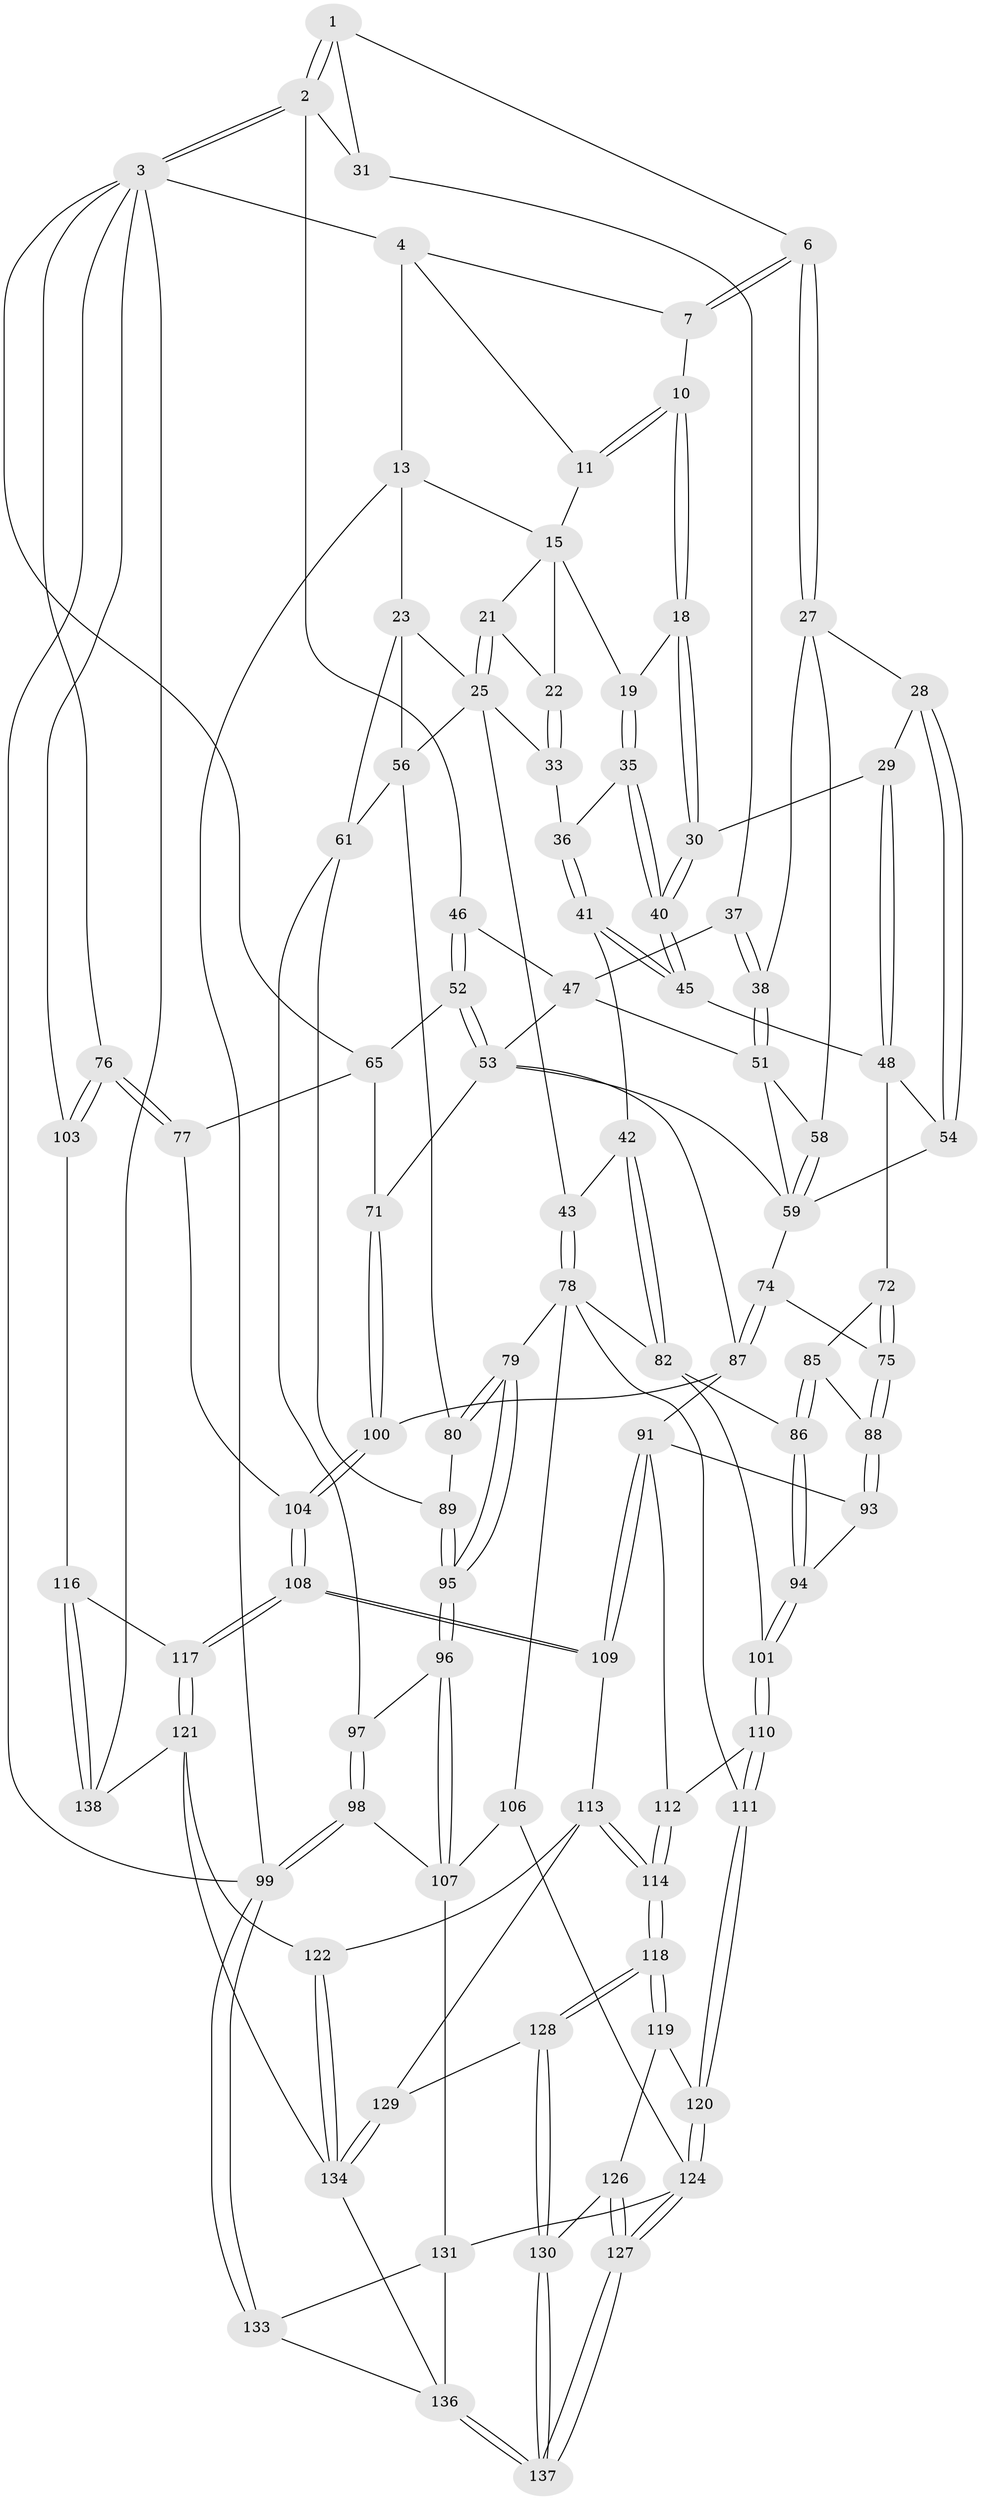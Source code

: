 // original degree distribution, {3: 0.014285714285714285, 6: 0.19285714285714287, 5: 0.5714285714285714, 4: 0.22142857142857142}
// Generated by graph-tools (version 1.1) at 2025/21/03/04/25 18:21:38]
// undirected, 98 vertices, 231 edges
graph export_dot {
graph [start="1"]
  node [color=gray90,style=filled];
  1 [pos="+0.7817529260050684+0.0048012545133056155",super="+5"];
  2 [pos="+1+0.2766680981647065",super="+32"];
  3 [pos="+1+0.2787087695067789",super="+64+102"];
  4 [pos="+0.707592470490815+0",super="+9+8"];
  6 [pos="+0.7033647444494451+0.32828108310287646"];
  7 [pos="+0.5696326998031301+0.11711297435285253"];
  10 [pos="+0.4911633241299933+0.22767827805429836"];
  11 [pos="+0.3255856386854166+0.191056752310845"];
  13 [pos="+0+0.22463249658276147",super="+14"];
  15 [pos="+0.324231478732001+0.20378390883001843",super="+16+20"];
  18 [pos="+0.48069223579433396+0.28434982867680636"];
  19 [pos="+0.4404828145539117+0.3105751447254162"];
  21 [pos="+0.2440454577639939+0.3149209200430401"];
  22 [pos="+0.29705240730800864+0.3146770753404369"];
  23 [pos="+0.1114760104788061+0.36587235913623306",super="+26+24"];
  25 [pos="+0.1976332326474938+0.38264966792396987",super="+34"];
  27 [pos="+0.7003256029291522+0.34105612447992384",super="+39"];
  28 [pos="+0.6662880148506513+0.3569700876757427"];
  29 [pos="+0.5503520773881612+0.35413825571558016"];
  30 [pos="+0.528920837825198+0.3373149584427373"];
  31 [pos="+0.923456507725023+0.27372661952855304"];
  33 [pos="+0.32172894240652317+0.34129259086184227"];
  35 [pos="+0.43021546861231813+0.32188597766726457"];
  36 [pos="+0.3253240217544953+0.34331119611576355"];
  37 [pos="+0.8275894538325892+0.38363212704330585"];
  38 [pos="+0.746549464299271+0.39224661786339443"];
  40 [pos="+0.42708534015043575+0.4573451096415279"];
  41 [pos="+0.35905447691656245+0.4624353209142258"];
  42 [pos="+0.3462632529076+0.4700823567029027"];
  43 [pos="+0.34516113090840594+0.470352120961385"];
  45 [pos="+0.4258363069695056+0.4649909648774035"];
  46 [pos="+0.9540738890600284+0.3731636732983159"];
  47 [pos="+0.8826492800121399+0.4136644246909787",super="+50"];
  48 [pos="+0.5251336889082687+0.4454733815609896",super="+49+55"];
  51 [pos="+0.8020167337629038+0.4634582010505456",super="+66"];
  52 [pos="+0.9197904539425124+0.48955377104960396"];
  53 [pos="+0.8508230834801598+0.4918598840487109",super="+68"];
  54 [pos="+0.6111803148762607+0.46543613743380824"];
  56 [pos="+0.21246153651409863+0.5116431878717825",super="+81"];
  58 [pos="+0.7071369864796951+0.4805516546086908"];
  59 [pos="+0.6923805745085133+0.512478670320704",super="+60+67"];
  61 [pos="+0.07778547506476022+0.5079805963053372",super="+62"];
  65 [pos="+0.9423306593728152+0.5039979768692976",super="+70"];
  71 [pos="+0.8547392052040249+0.6219053143843659"];
  72 [pos="+0.5775845964922619+0.5182404771659483",super="+73"];
  74 [pos="+0.636366380687195+0.5790858519409818"];
  75 [pos="+0.5777051369235705+0.5559999248724142"];
  76 [pos="+1+0.7055492941411917"];
  77 [pos="+1+0.709204476071157"];
  78 [pos="+0.24364631264652115+0.6242562217875505",super="+84"];
  79 [pos="+0.2407487681973153+0.6232312438483748"];
  80 [pos="+0.2190582466100209+0.5921272660197886"];
  82 [pos="+0.36187020744908+0.6227218893193127",super="+83"];
  85 [pos="+0.455977491609677+0.5656635987845188"];
  86 [pos="+0.4272366739414436+0.6052701120453863"];
  87 [pos="+0.6707620459723139+0.6371942186295408",super="+90"];
  88 [pos="+0.5432117138496222+0.5783086828748668"];
  89 [pos="+0.09195174480391222+0.584750159111671"];
  91 [pos="+0.6558042027656883+0.7129778945546343",super="+92"];
  93 [pos="+0.549928533916421+0.6986942519925448"];
  94 [pos="+0.4852438658613402+0.706471060032223"];
  95 [pos="+0.1266558723825038+0.701712403176029"];
  96 [pos="+0.1088584258863727+0.7235085653390962"];
  97 [pos="+0+0.5686168644829426"];
  98 [pos="+0+0.7640838522127268"];
  99 [pos="+0+1"];
  100 [pos="+0.8604060677554682+0.6366851355564797"];
  101 [pos="+0.4547937986559448+0.7406119812313011"];
  103 [pos="+1+0.7466097231310855"];
  104 [pos="+0.9270997642390593+0.7193460874049242"];
  106 [pos="+0.23153323114482668+0.8199999482148128"];
  107 [pos="+0.12011451217215033+0.81384407856229",super="+115"];
  108 [pos="+0.853674942944952+0.8007263356319022"];
  109 [pos="+0.7936545494890443+0.7905000914466763"];
  110 [pos="+0.43324209788460605+0.7829162861076704"];
  111 [pos="+0.4135760615323177+0.8054764337291006"];
  112 [pos="+0.5998341624798652+0.8061348223781027"];
  113 [pos="+0.71677246664903+0.8388879982519173",super="+123"];
  114 [pos="+0.5999505140677484+0.8366064504682803"];
  116 [pos="+0.9571026964134676+0.9111730570310906"];
  117 [pos="+0.8517188941597051+0.8606839829515941"];
  118 [pos="+0.5960641319924305+0.8507765603774721"];
  119 [pos="+0.4604725719249268+0.8452069244137119"];
  120 [pos="+0.41390410613003337+0.8076749781606107"];
  121 [pos="+0.8428592393864889+0.889661103492111",super="+139"];
  122 [pos="+0.7718002631414954+0.9091448351348204"];
  124 [pos="+0.3731910388748341+0.8898559047977812",super="+125"];
  126 [pos="+0.4696193031498902+0.8737796450434749"];
  127 [pos="+0.4964496440715879+1"];
  128 [pos="+0.5960831703078819+0.850974534638742"];
  129 [pos="+0.6628947575181273+0.9099058331695468"];
  130 [pos="+0.567497333180058+0.9035143642792416"];
  131 [pos="+0.24347261423278616+1",super="+132"];
  133 [pos="+0+1"];
  134 [pos="+0.6824866287777396+0.9652161450174928",super="+135"];
  136 [pos="+0.5193262740223653+1",super="+140"];
  137 [pos="+0.5053855716143234+1"];
  138 [pos="+1+1"];
  1 -- 2;
  1 -- 2;
  1 -- 6;
  1 -- 31;
  2 -- 3;
  2 -- 3;
  2 -- 46;
  2 -- 31;
  3 -- 4;
  3 -- 65;
  3 -- 76;
  3 -- 99;
  3 -- 138;
  3 -- 103;
  4 -- 11;
  4 -- 13 [weight=2];
  4 -- 7;
  6 -- 7;
  6 -- 7;
  6 -- 27;
  6 -- 27;
  7 -- 10;
  10 -- 11;
  10 -- 11;
  10 -- 18;
  10 -- 18;
  11 -- 15;
  13 -- 99;
  13 -- 23 [weight=2];
  13 -- 15;
  15 -- 21;
  15 -- 19;
  15 -- 22;
  18 -- 19;
  18 -- 30;
  18 -- 30;
  19 -- 35;
  19 -- 35;
  21 -- 22;
  21 -- 25;
  21 -- 25;
  22 -- 33;
  22 -- 33;
  23 -- 56;
  23 -- 25;
  23 -- 61 [weight=2];
  25 -- 56;
  25 -- 43;
  25 -- 33;
  27 -- 28;
  27 -- 58;
  27 -- 38;
  28 -- 29;
  28 -- 54;
  28 -- 54;
  29 -- 30;
  29 -- 48;
  29 -- 48;
  30 -- 40;
  30 -- 40;
  31 -- 37;
  33 -- 36;
  35 -- 36;
  35 -- 40;
  35 -- 40;
  36 -- 41;
  36 -- 41;
  37 -- 38;
  37 -- 38;
  37 -- 47;
  38 -- 51;
  38 -- 51;
  40 -- 45;
  40 -- 45;
  41 -- 42;
  41 -- 45;
  41 -- 45;
  42 -- 43;
  42 -- 82;
  42 -- 82;
  43 -- 78;
  43 -- 78;
  45 -- 48;
  46 -- 47;
  46 -- 52;
  46 -- 52;
  47 -- 51;
  47 -- 53;
  48 -- 72 [weight=2];
  48 -- 54;
  51 -- 59;
  51 -- 58;
  52 -- 53;
  52 -- 53;
  52 -- 65;
  53 -- 59;
  53 -- 71;
  53 -- 87;
  54 -- 59;
  56 -- 80;
  56 -- 61;
  58 -- 59;
  58 -- 59;
  59 -- 74;
  61 -- 89;
  61 -- 97;
  65 -- 77;
  65 -- 71;
  71 -- 100;
  71 -- 100;
  72 -- 75;
  72 -- 75;
  72 -- 85;
  74 -- 75;
  74 -- 87;
  74 -- 87;
  75 -- 88;
  75 -- 88;
  76 -- 77;
  76 -- 77;
  76 -- 103;
  76 -- 103;
  77 -- 104;
  78 -- 79;
  78 -- 82;
  78 -- 111;
  78 -- 106;
  79 -- 80;
  79 -- 80;
  79 -- 95;
  79 -- 95;
  80 -- 89;
  82 -- 86;
  82 -- 101;
  85 -- 86;
  85 -- 86;
  85 -- 88;
  86 -- 94;
  86 -- 94;
  87 -- 91;
  87 -- 100;
  88 -- 93;
  88 -- 93;
  89 -- 95;
  89 -- 95;
  91 -- 109;
  91 -- 109;
  91 -- 112;
  91 -- 93;
  93 -- 94;
  94 -- 101;
  94 -- 101;
  95 -- 96;
  95 -- 96;
  96 -- 97;
  96 -- 107;
  96 -- 107;
  97 -- 98;
  97 -- 98;
  98 -- 99;
  98 -- 99;
  98 -- 107;
  99 -- 133;
  99 -- 133;
  100 -- 104;
  100 -- 104;
  101 -- 110;
  101 -- 110;
  103 -- 116;
  104 -- 108;
  104 -- 108;
  106 -- 107;
  106 -- 124;
  107 -- 131;
  108 -- 109;
  108 -- 109;
  108 -- 117;
  108 -- 117;
  109 -- 113;
  110 -- 111;
  110 -- 111;
  110 -- 112;
  111 -- 120;
  111 -- 120;
  112 -- 114;
  112 -- 114;
  113 -- 114;
  113 -- 114;
  113 -- 122;
  113 -- 129;
  114 -- 118;
  114 -- 118;
  116 -- 117;
  116 -- 138;
  116 -- 138;
  117 -- 121;
  117 -- 121;
  118 -- 119;
  118 -- 119;
  118 -- 128;
  118 -- 128;
  119 -- 120;
  119 -- 126;
  120 -- 124;
  120 -- 124;
  121 -- 122;
  121 -- 138;
  121 -- 134;
  122 -- 134;
  122 -- 134;
  124 -- 127;
  124 -- 127;
  124 -- 131;
  126 -- 127;
  126 -- 127;
  126 -- 130;
  127 -- 137;
  127 -- 137;
  128 -- 129;
  128 -- 130;
  128 -- 130;
  129 -- 134;
  129 -- 134;
  130 -- 137;
  130 -- 137;
  131 -- 133;
  131 -- 136;
  133 -- 136;
  134 -- 136;
  136 -- 137;
  136 -- 137;
}
